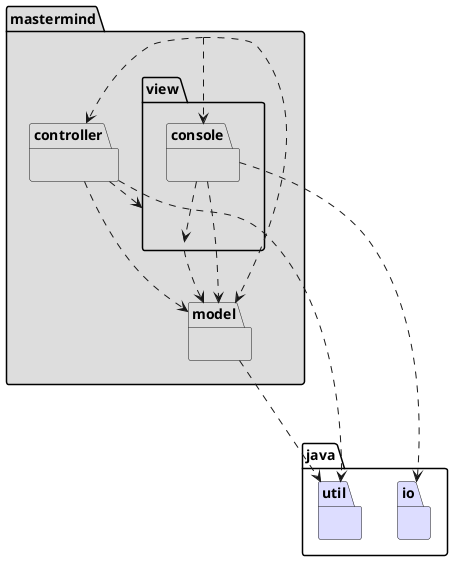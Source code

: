 @startuml
package mastermind #DDDDDD {
}

package mastermind.controller #DDDDDD {
}

package mastermind.model #DDDDDD {
}

package mastermind.view #DDDDDD {
}

package mastermind.view.console #DDDDDD {
}

package java.util #DDDDFF {
}

package java.io #DDDDFF {
}

mastermind -[dashed]-> mastermind.controller
mastermind -[dashed]-> mastermind.model
mastermind -[dashed]-> mastermind.view.console

mastermind.view.console -[dashed]-> mastermind.view
mastermind.view.console -[dashed]-> mastermind.model
mastermind.view.console -[dashed]-> java.io
mastermind.view -[dashed]-> mastermind.model

mastermind.controller -[dashed]--> java.util
mastermind.controller -[dashed]--> mastermind.model
mastermind.controller -[dashed]-> mastermind.view

mastermind.model -[dashed].-> java.util

@enduml

